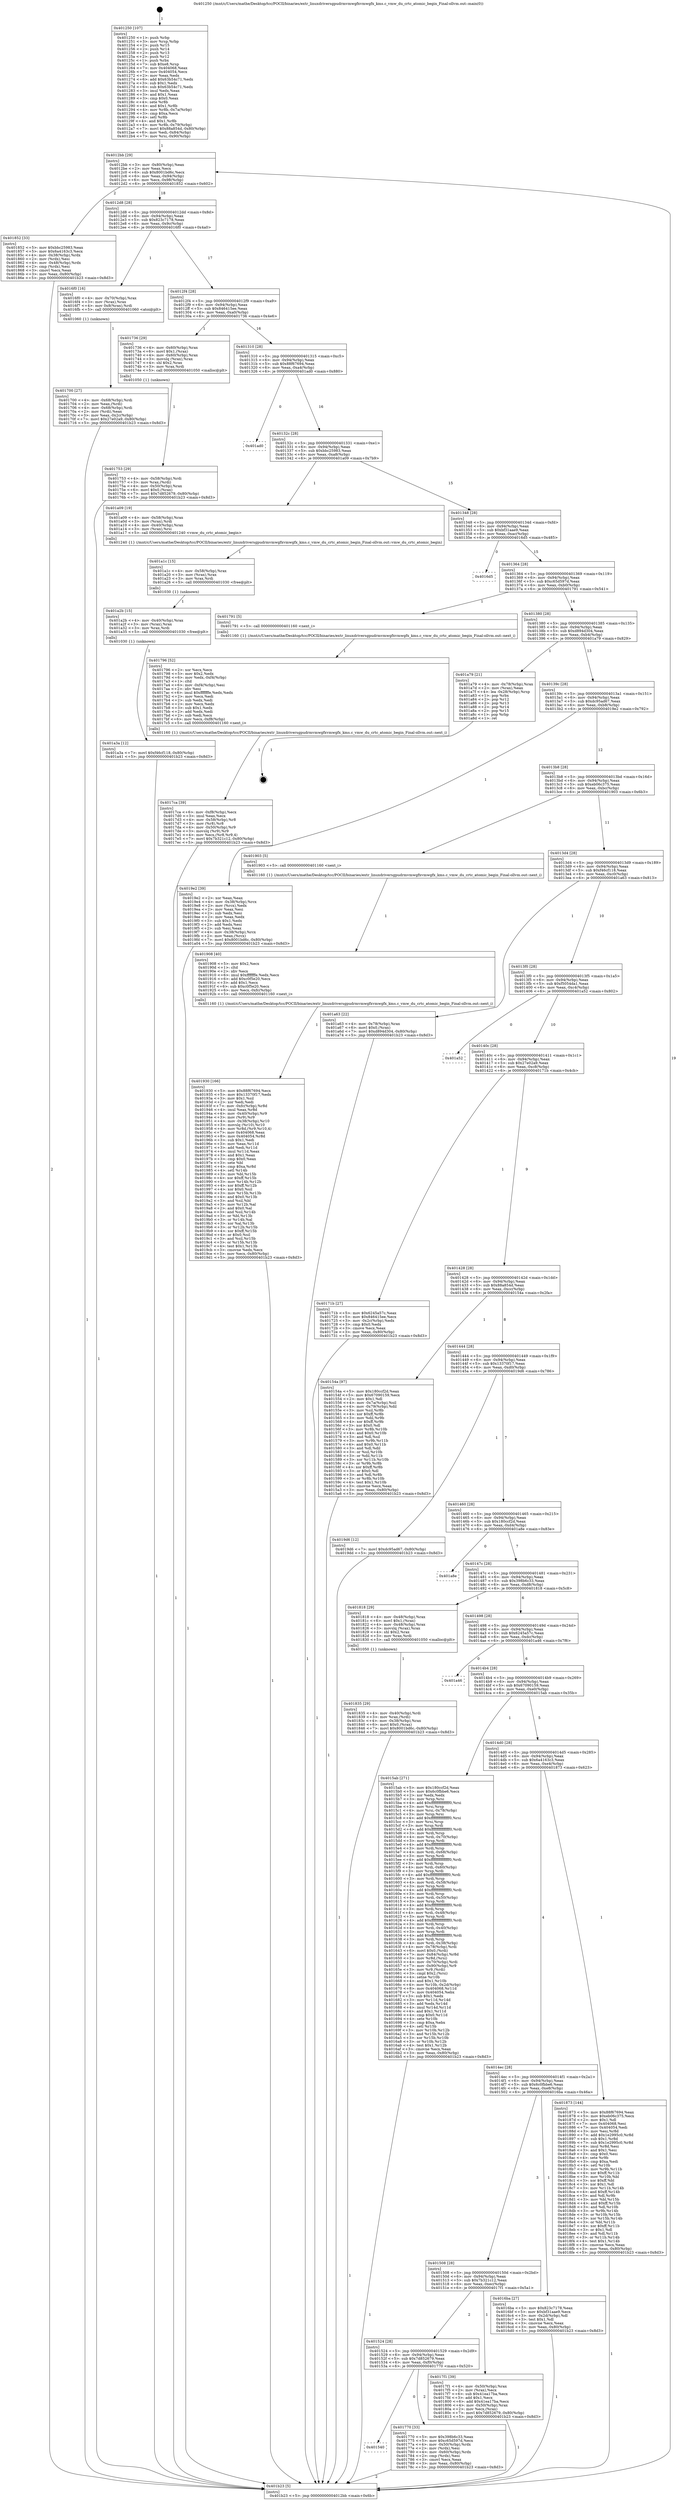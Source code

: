 digraph "0x401250" {
  label = "0x401250 (/mnt/c/Users/mathe/Desktop/tcc/POCII/binaries/extr_linuxdriversgpudrmvmwgfxvmwgfx_kms.c_vmw_du_crtc_atomic_begin_Final-ollvm.out::main(0))"
  labelloc = "t"
  node[shape=record]

  Entry [label="",width=0.3,height=0.3,shape=circle,fillcolor=black,style=filled]
  "0x4012bb" [label="{
     0x4012bb [29]\l
     | [instrs]\l
     &nbsp;&nbsp;0x4012bb \<+3\>: mov -0x80(%rbp),%eax\l
     &nbsp;&nbsp;0x4012be \<+2\>: mov %eax,%ecx\l
     &nbsp;&nbsp;0x4012c0 \<+6\>: sub $0x8001bd6c,%ecx\l
     &nbsp;&nbsp;0x4012c6 \<+6\>: mov %eax,-0x94(%rbp)\l
     &nbsp;&nbsp;0x4012cc \<+6\>: mov %ecx,-0x98(%rbp)\l
     &nbsp;&nbsp;0x4012d2 \<+6\>: je 0000000000401852 \<main+0x602\>\l
  }"]
  "0x401852" [label="{
     0x401852 [33]\l
     | [instrs]\l
     &nbsp;&nbsp;0x401852 \<+5\>: mov $0xbbc25983,%eax\l
     &nbsp;&nbsp;0x401857 \<+5\>: mov $0x6a4163c3,%ecx\l
     &nbsp;&nbsp;0x40185c \<+4\>: mov -0x38(%rbp),%rdx\l
     &nbsp;&nbsp;0x401860 \<+2\>: mov (%rdx),%esi\l
     &nbsp;&nbsp;0x401862 \<+4\>: mov -0x48(%rbp),%rdx\l
     &nbsp;&nbsp;0x401866 \<+2\>: cmp (%rdx),%esi\l
     &nbsp;&nbsp;0x401868 \<+3\>: cmovl %ecx,%eax\l
     &nbsp;&nbsp;0x40186b \<+3\>: mov %eax,-0x80(%rbp)\l
     &nbsp;&nbsp;0x40186e \<+5\>: jmp 0000000000401b23 \<main+0x8d3\>\l
  }"]
  "0x4012d8" [label="{
     0x4012d8 [28]\l
     | [instrs]\l
     &nbsp;&nbsp;0x4012d8 \<+5\>: jmp 00000000004012dd \<main+0x8d\>\l
     &nbsp;&nbsp;0x4012dd \<+6\>: mov -0x94(%rbp),%eax\l
     &nbsp;&nbsp;0x4012e3 \<+5\>: sub $0x823c7178,%eax\l
     &nbsp;&nbsp;0x4012e8 \<+6\>: mov %eax,-0x9c(%rbp)\l
     &nbsp;&nbsp;0x4012ee \<+6\>: je 00000000004016f0 \<main+0x4a0\>\l
  }"]
  Exit [label="",width=0.3,height=0.3,shape=circle,fillcolor=black,style=filled,peripheries=2]
  "0x4016f0" [label="{
     0x4016f0 [16]\l
     | [instrs]\l
     &nbsp;&nbsp;0x4016f0 \<+4\>: mov -0x70(%rbp),%rax\l
     &nbsp;&nbsp;0x4016f4 \<+3\>: mov (%rax),%rax\l
     &nbsp;&nbsp;0x4016f7 \<+4\>: mov 0x8(%rax),%rdi\l
     &nbsp;&nbsp;0x4016fb \<+5\>: call 0000000000401060 \<atoi@plt\>\l
     | [calls]\l
     &nbsp;&nbsp;0x401060 \{1\} (unknown)\l
  }"]
  "0x4012f4" [label="{
     0x4012f4 [28]\l
     | [instrs]\l
     &nbsp;&nbsp;0x4012f4 \<+5\>: jmp 00000000004012f9 \<main+0xa9\>\l
     &nbsp;&nbsp;0x4012f9 \<+6\>: mov -0x94(%rbp),%eax\l
     &nbsp;&nbsp;0x4012ff \<+5\>: sub $0x846415ee,%eax\l
     &nbsp;&nbsp;0x401304 \<+6\>: mov %eax,-0xa0(%rbp)\l
     &nbsp;&nbsp;0x40130a \<+6\>: je 0000000000401736 \<main+0x4e6\>\l
  }"]
  "0x401a3a" [label="{
     0x401a3a [12]\l
     | [instrs]\l
     &nbsp;&nbsp;0x401a3a \<+7\>: movl $0xf46cf118,-0x80(%rbp)\l
     &nbsp;&nbsp;0x401a41 \<+5\>: jmp 0000000000401b23 \<main+0x8d3\>\l
  }"]
  "0x401736" [label="{
     0x401736 [29]\l
     | [instrs]\l
     &nbsp;&nbsp;0x401736 \<+4\>: mov -0x60(%rbp),%rax\l
     &nbsp;&nbsp;0x40173a \<+6\>: movl $0x1,(%rax)\l
     &nbsp;&nbsp;0x401740 \<+4\>: mov -0x60(%rbp),%rax\l
     &nbsp;&nbsp;0x401744 \<+3\>: movslq (%rax),%rax\l
     &nbsp;&nbsp;0x401747 \<+4\>: shl $0x2,%rax\l
     &nbsp;&nbsp;0x40174b \<+3\>: mov %rax,%rdi\l
     &nbsp;&nbsp;0x40174e \<+5\>: call 0000000000401050 \<malloc@plt\>\l
     | [calls]\l
     &nbsp;&nbsp;0x401050 \{1\} (unknown)\l
  }"]
  "0x401310" [label="{
     0x401310 [28]\l
     | [instrs]\l
     &nbsp;&nbsp;0x401310 \<+5\>: jmp 0000000000401315 \<main+0xc5\>\l
     &nbsp;&nbsp;0x401315 \<+6\>: mov -0x94(%rbp),%eax\l
     &nbsp;&nbsp;0x40131b \<+5\>: sub $0x88f67694,%eax\l
     &nbsp;&nbsp;0x401320 \<+6\>: mov %eax,-0xa4(%rbp)\l
     &nbsp;&nbsp;0x401326 \<+6\>: je 0000000000401ad0 \<main+0x880\>\l
  }"]
  "0x401a2b" [label="{
     0x401a2b [15]\l
     | [instrs]\l
     &nbsp;&nbsp;0x401a2b \<+4\>: mov -0x40(%rbp),%rax\l
     &nbsp;&nbsp;0x401a2f \<+3\>: mov (%rax),%rax\l
     &nbsp;&nbsp;0x401a32 \<+3\>: mov %rax,%rdi\l
     &nbsp;&nbsp;0x401a35 \<+5\>: call 0000000000401030 \<free@plt\>\l
     | [calls]\l
     &nbsp;&nbsp;0x401030 \{1\} (unknown)\l
  }"]
  "0x401ad0" [label="{
     0x401ad0\l
  }", style=dashed]
  "0x40132c" [label="{
     0x40132c [28]\l
     | [instrs]\l
     &nbsp;&nbsp;0x40132c \<+5\>: jmp 0000000000401331 \<main+0xe1\>\l
     &nbsp;&nbsp;0x401331 \<+6\>: mov -0x94(%rbp),%eax\l
     &nbsp;&nbsp;0x401337 \<+5\>: sub $0xbbc25983,%eax\l
     &nbsp;&nbsp;0x40133c \<+6\>: mov %eax,-0xa8(%rbp)\l
     &nbsp;&nbsp;0x401342 \<+6\>: je 0000000000401a09 \<main+0x7b9\>\l
  }"]
  "0x401a1c" [label="{
     0x401a1c [15]\l
     | [instrs]\l
     &nbsp;&nbsp;0x401a1c \<+4\>: mov -0x58(%rbp),%rax\l
     &nbsp;&nbsp;0x401a20 \<+3\>: mov (%rax),%rax\l
     &nbsp;&nbsp;0x401a23 \<+3\>: mov %rax,%rdi\l
     &nbsp;&nbsp;0x401a26 \<+5\>: call 0000000000401030 \<free@plt\>\l
     | [calls]\l
     &nbsp;&nbsp;0x401030 \{1\} (unknown)\l
  }"]
  "0x401a09" [label="{
     0x401a09 [19]\l
     | [instrs]\l
     &nbsp;&nbsp;0x401a09 \<+4\>: mov -0x58(%rbp),%rax\l
     &nbsp;&nbsp;0x401a0d \<+3\>: mov (%rax),%rdi\l
     &nbsp;&nbsp;0x401a10 \<+4\>: mov -0x40(%rbp),%rax\l
     &nbsp;&nbsp;0x401a14 \<+3\>: mov (%rax),%rsi\l
     &nbsp;&nbsp;0x401a17 \<+5\>: call 0000000000401240 \<vmw_du_crtc_atomic_begin\>\l
     | [calls]\l
     &nbsp;&nbsp;0x401240 \{1\} (/mnt/c/Users/mathe/Desktop/tcc/POCII/binaries/extr_linuxdriversgpudrmvmwgfxvmwgfx_kms.c_vmw_du_crtc_atomic_begin_Final-ollvm.out::vmw_du_crtc_atomic_begin)\l
  }"]
  "0x401348" [label="{
     0x401348 [28]\l
     | [instrs]\l
     &nbsp;&nbsp;0x401348 \<+5\>: jmp 000000000040134d \<main+0xfd\>\l
     &nbsp;&nbsp;0x40134d \<+6\>: mov -0x94(%rbp),%eax\l
     &nbsp;&nbsp;0x401353 \<+5\>: sub $0xbf31aae9,%eax\l
     &nbsp;&nbsp;0x401358 \<+6\>: mov %eax,-0xac(%rbp)\l
     &nbsp;&nbsp;0x40135e \<+6\>: je 00000000004016d5 \<main+0x485\>\l
  }"]
  "0x401930" [label="{
     0x401930 [166]\l
     | [instrs]\l
     &nbsp;&nbsp;0x401930 \<+5\>: mov $0x88f67694,%ecx\l
     &nbsp;&nbsp;0x401935 \<+5\>: mov $0x13370f17,%edx\l
     &nbsp;&nbsp;0x40193a \<+3\>: mov $0x1,%sil\l
     &nbsp;&nbsp;0x40193d \<+2\>: xor %edi,%edi\l
     &nbsp;&nbsp;0x40193f \<+7\>: mov -0xfc(%rbp),%r8d\l
     &nbsp;&nbsp;0x401946 \<+4\>: imul %eax,%r8d\l
     &nbsp;&nbsp;0x40194a \<+4\>: mov -0x40(%rbp),%r9\l
     &nbsp;&nbsp;0x40194e \<+3\>: mov (%r9),%r9\l
     &nbsp;&nbsp;0x401951 \<+4\>: mov -0x38(%rbp),%r10\l
     &nbsp;&nbsp;0x401955 \<+3\>: movslq (%r10),%r10\l
     &nbsp;&nbsp;0x401958 \<+4\>: mov %r8d,(%r9,%r10,4)\l
     &nbsp;&nbsp;0x40195c \<+7\>: mov 0x404068,%eax\l
     &nbsp;&nbsp;0x401963 \<+8\>: mov 0x404054,%r8d\l
     &nbsp;&nbsp;0x40196b \<+3\>: sub $0x1,%edi\l
     &nbsp;&nbsp;0x40196e \<+3\>: mov %eax,%r11d\l
     &nbsp;&nbsp;0x401971 \<+3\>: add %edi,%r11d\l
     &nbsp;&nbsp;0x401974 \<+4\>: imul %r11d,%eax\l
     &nbsp;&nbsp;0x401978 \<+3\>: and $0x1,%eax\l
     &nbsp;&nbsp;0x40197b \<+3\>: cmp $0x0,%eax\l
     &nbsp;&nbsp;0x40197e \<+3\>: sete %bl\l
     &nbsp;&nbsp;0x401981 \<+4\>: cmp $0xa,%r8d\l
     &nbsp;&nbsp;0x401985 \<+4\>: setl %r14b\l
     &nbsp;&nbsp;0x401989 \<+3\>: mov %bl,%r15b\l
     &nbsp;&nbsp;0x40198c \<+4\>: xor $0xff,%r15b\l
     &nbsp;&nbsp;0x401990 \<+3\>: mov %r14b,%r12b\l
     &nbsp;&nbsp;0x401993 \<+4\>: xor $0xff,%r12b\l
     &nbsp;&nbsp;0x401997 \<+4\>: xor $0x0,%sil\l
     &nbsp;&nbsp;0x40199b \<+3\>: mov %r15b,%r13b\l
     &nbsp;&nbsp;0x40199e \<+4\>: and $0x0,%r13b\l
     &nbsp;&nbsp;0x4019a2 \<+3\>: and %sil,%bl\l
     &nbsp;&nbsp;0x4019a5 \<+3\>: mov %r12b,%al\l
     &nbsp;&nbsp;0x4019a8 \<+2\>: and $0x0,%al\l
     &nbsp;&nbsp;0x4019aa \<+3\>: and %sil,%r14b\l
     &nbsp;&nbsp;0x4019ad \<+3\>: or %bl,%r13b\l
     &nbsp;&nbsp;0x4019b0 \<+3\>: or %r14b,%al\l
     &nbsp;&nbsp;0x4019b3 \<+3\>: xor %al,%r13b\l
     &nbsp;&nbsp;0x4019b6 \<+3\>: or %r12b,%r15b\l
     &nbsp;&nbsp;0x4019b9 \<+4\>: xor $0xff,%r15b\l
     &nbsp;&nbsp;0x4019bd \<+4\>: or $0x0,%sil\l
     &nbsp;&nbsp;0x4019c1 \<+3\>: and %sil,%r15b\l
     &nbsp;&nbsp;0x4019c4 \<+3\>: or %r15b,%r13b\l
     &nbsp;&nbsp;0x4019c7 \<+4\>: test $0x1,%r13b\l
     &nbsp;&nbsp;0x4019cb \<+3\>: cmovne %edx,%ecx\l
     &nbsp;&nbsp;0x4019ce \<+3\>: mov %ecx,-0x80(%rbp)\l
     &nbsp;&nbsp;0x4019d1 \<+5\>: jmp 0000000000401b23 \<main+0x8d3\>\l
  }"]
  "0x4016d5" [label="{
     0x4016d5\l
  }", style=dashed]
  "0x401364" [label="{
     0x401364 [28]\l
     | [instrs]\l
     &nbsp;&nbsp;0x401364 \<+5\>: jmp 0000000000401369 \<main+0x119\>\l
     &nbsp;&nbsp;0x401369 \<+6\>: mov -0x94(%rbp),%eax\l
     &nbsp;&nbsp;0x40136f \<+5\>: sub $0xc65d597d,%eax\l
     &nbsp;&nbsp;0x401374 \<+6\>: mov %eax,-0xb0(%rbp)\l
     &nbsp;&nbsp;0x40137a \<+6\>: je 0000000000401791 \<main+0x541\>\l
  }"]
  "0x401908" [label="{
     0x401908 [40]\l
     | [instrs]\l
     &nbsp;&nbsp;0x401908 \<+5\>: mov $0x2,%ecx\l
     &nbsp;&nbsp;0x40190d \<+1\>: cltd\l
     &nbsp;&nbsp;0x40190e \<+2\>: idiv %ecx\l
     &nbsp;&nbsp;0x401910 \<+6\>: imul $0xfffffffe,%edx,%ecx\l
     &nbsp;&nbsp;0x401916 \<+6\>: add $0xc0f5e20,%ecx\l
     &nbsp;&nbsp;0x40191c \<+3\>: add $0x1,%ecx\l
     &nbsp;&nbsp;0x40191f \<+6\>: sub $0xc0f5e20,%ecx\l
     &nbsp;&nbsp;0x401925 \<+6\>: mov %ecx,-0xfc(%rbp)\l
     &nbsp;&nbsp;0x40192b \<+5\>: call 0000000000401160 \<next_i\>\l
     | [calls]\l
     &nbsp;&nbsp;0x401160 \{1\} (/mnt/c/Users/mathe/Desktop/tcc/POCII/binaries/extr_linuxdriversgpudrmvmwgfxvmwgfx_kms.c_vmw_du_crtc_atomic_begin_Final-ollvm.out::next_i)\l
  }"]
  "0x401791" [label="{
     0x401791 [5]\l
     | [instrs]\l
     &nbsp;&nbsp;0x401791 \<+5\>: call 0000000000401160 \<next_i\>\l
     | [calls]\l
     &nbsp;&nbsp;0x401160 \{1\} (/mnt/c/Users/mathe/Desktop/tcc/POCII/binaries/extr_linuxdriversgpudrmvmwgfxvmwgfx_kms.c_vmw_du_crtc_atomic_begin_Final-ollvm.out::next_i)\l
  }"]
  "0x401380" [label="{
     0x401380 [28]\l
     | [instrs]\l
     &nbsp;&nbsp;0x401380 \<+5\>: jmp 0000000000401385 \<main+0x135\>\l
     &nbsp;&nbsp;0x401385 \<+6\>: mov -0x94(%rbp),%eax\l
     &nbsp;&nbsp;0x40138b \<+5\>: sub $0xd894d304,%eax\l
     &nbsp;&nbsp;0x401390 \<+6\>: mov %eax,-0xb4(%rbp)\l
     &nbsp;&nbsp;0x401396 \<+6\>: je 0000000000401a79 \<main+0x829\>\l
  }"]
  "0x401835" [label="{
     0x401835 [29]\l
     | [instrs]\l
     &nbsp;&nbsp;0x401835 \<+4\>: mov -0x40(%rbp),%rdi\l
     &nbsp;&nbsp;0x401839 \<+3\>: mov %rax,(%rdi)\l
     &nbsp;&nbsp;0x40183c \<+4\>: mov -0x38(%rbp),%rax\l
     &nbsp;&nbsp;0x401840 \<+6\>: movl $0x0,(%rax)\l
     &nbsp;&nbsp;0x401846 \<+7\>: movl $0x8001bd6c,-0x80(%rbp)\l
     &nbsp;&nbsp;0x40184d \<+5\>: jmp 0000000000401b23 \<main+0x8d3\>\l
  }"]
  "0x401a79" [label="{
     0x401a79 [21]\l
     | [instrs]\l
     &nbsp;&nbsp;0x401a79 \<+4\>: mov -0x78(%rbp),%rax\l
     &nbsp;&nbsp;0x401a7d \<+2\>: mov (%rax),%eax\l
     &nbsp;&nbsp;0x401a7f \<+4\>: lea -0x28(%rbp),%rsp\l
     &nbsp;&nbsp;0x401a83 \<+1\>: pop %rbx\l
     &nbsp;&nbsp;0x401a84 \<+2\>: pop %r12\l
     &nbsp;&nbsp;0x401a86 \<+2\>: pop %r13\l
     &nbsp;&nbsp;0x401a88 \<+2\>: pop %r14\l
     &nbsp;&nbsp;0x401a8a \<+2\>: pop %r15\l
     &nbsp;&nbsp;0x401a8c \<+1\>: pop %rbp\l
     &nbsp;&nbsp;0x401a8d \<+1\>: ret\l
  }"]
  "0x40139c" [label="{
     0x40139c [28]\l
     | [instrs]\l
     &nbsp;&nbsp;0x40139c \<+5\>: jmp 00000000004013a1 \<main+0x151\>\l
     &nbsp;&nbsp;0x4013a1 \<+6\>: mov -0x94(%rbp),%eax\l
     &nbsp;&nbsp;0x4013a7 \<+5\>: sub $0xdc95ad67,%eax\l
     &nbsp;&nbsp;0x4013ac \<+6\>: mov %eax,-0xb8(%rbp)\l
     &nbsp;&nbsp;0x4013b2 \<+6\>: je 00000000004019e2 \<main+0x792\>\l
  }"]
  "0x4017ca" [label="{
     0x4017ca [39]\l
     | [instrs]\l
     &nbsp;&nbsp;0x4017ca \<+6\>: mov -0xf8(%rbp),%ecx\l
     &nbsp;&nbsp;0x4017d0 \<+3\>: imul %eax,%ecx\l
     &nbsp;&nbsp;0x4017d3 \<+4\>: mov -0x58(%rbp),%r8\l
     &nbsp;&nbsp;0x4017d7 \<+3\>: mov (%r8),%r8\l
     &nbsp;&nbsp;0x4017da \<+4\>: mov -0x50(%rbp),%r9\l
     &nbsp;&nbsp;0x4017de \<+3\>: movslq (%r9),%r9\l
     &nbsp;&nbsp;0x4017e1 \<+4\>: mov %ecx,(%r8,%r9,4)\l
     &nbsp;&nbsp;0x4017e5 \<+7\>: movl $0x7b321c12,-0x80(%rbp)\l
     &nbsp;&nbsp;0x4017ec \<+5\>: jmp 0000000000401b23 \<main+0x8d3\>\l
  }"]
  "0x4019e2" [label="{
     0x4019e2 [39]\l
     | [instrs]\l
     &nbsp;&nbsp;0x4019e2 \<+2\>: xor %eax,%eax\l
     &nbsp;&nbsp;0x4019e4 \<+4\>: mov -0x38(%rbp),%rcx\l
     &nbsp;&nbsp;0x4019e8 \<+2\>: mov (%rcx),%edx\l
     &nbsp;&nbsp;0x4019ea \<+2\>: mov %eax,%esi\l
     &nbsp;&nbsp;0x4019ec \<+2\>: sub %edx,%esi\l
     &nbsp;&nbsp;0x4019ee \<+2\>: mov %eax,%edx\l
     &nbsp;&nbsp;0x4019f0 \<+3\>: sub $0x1,%edx\l
     &nbsp;&nbsp;0x4019f3 \<+2\>: add %edx,%esi\l
     &nbsp;&nbsp;0x4019f5 \<+2\>: sub %esi,%eax\l
     &nbsp;&nbsp;0x4019f7 \<+4\>: mov -0x38(%rbp),%rcx\l
     &nbsp;&nbsp;0x4019fb \<+2\>: mov %eax,(%rcx)\l
     &nbsp;&nbsp;0x4019fd \<+7\>: movl $0x8001bd6c,-0x80(%rbp)\l
     &nbsp;&nbsp;0x401a04 \<+5\>: jmp 0000000000401b23 \<main+0x8d3\>\l
  }"]
  "0x4013b8" [label="{
     0x4013b8 [28]\l
     | [instrs]\l
     &nbsp;&nbsp;0x4013b8 \<+5\>: jmp 00000000004013bd \<main+0x16d\>\l
     &nbsp;&nbsp;0x4013bd \<+6\>: mov -0x94(%rbp),%eax\l
     &nbsp;&nbsp;0x4013c3 \<+5\>: sub $0xeb06c375,%eax\l
     &nbsp;&nbsp;0x4013c8 \<+6\>: mov %eax,-0xbc(%rbp)\l
     &nbsp;&nbsp;0x4013ce \<+6\>: je 0000000000401903 \<main+0x6b3\>\l
  }"]
  "0x401796" [label="{
     0x401796 [52]\l
     | [instrs]\l
     &nbsp;&nbsp;0x401796 \<+2\>: xor %ecx,%ecx\l
     &nbsp;&nbsp;0x401798 \<+5\>: mov $0x2,%edx\l
     &nbsp;&nbsp;0x40179d \<+6\>: mov %edx,-0xf4(%rbp)\l
     &nbsp;&nbsp;0x4017a3 \<+1\>: cltd\l
     &nbsp;&nbsp;0x4017a4 \<+6\>: mov -0xf4(%rbp),%esi\l
     &nbsp;&nbsp;0x4017aa \<+2\>: idiv %esi\l
     &nbsp;&nbsp;0x4017ac \<+6\>: imul $0xfffffffe,%edx,%edx\l
     &nbsp;&nbsp;0x4017b2 \<+2\>: mov %ecx,%edi\l
     &nbsp;&nbsp;0x4017b4 \<+2\>: sub %edx,%edi\l
     &nbsp;&nbsp;0x4017b6 \<+2\>: mov %ecx,%edx\l
     &nbsp;&nbsp;0x4017b8 \<+3\>: sub $0x1,%edx\l
     &nbsp;&nbsp;0x4017bb \<+2\>: add %edx,%edi\l
     &nbsp;&nbsp;0x4017bd \<+2\>: sub %edi,%ecx\l
     &nbsp;&nbsp;0x4017bf \<+6\>: mov %ecx,-0xf8(%rbp)\l
     &nbsp;&nbsp;0x4017c5 \<+5\>: call 0000000000401160 \<next_i\>\l
     | [calls]\l
     &nbsp;&nbsp;0x401160 \{1\} (/mnt/c/Users/mathe/Desktop/tcc/POCII/binaries/extr_linuxdriversgpudrmvmwgfxvmwgfx_kms.c_vmw_du_crtc_atomic_begin_Final-ollvm.out::next_i)\l
  }"]
  "0x401903" [label="{
     0x401903 [5]\l
     | [instrs]\l
     &nbsp;&nbsp;0x401903 \<+5\>: call 0000000000401160 \<next_i\>\l
     | [calls]\l
     &nbsp;&nbsp;0x401160 \{1\} (/mnt/c/Users/mathe/Desktop/tcc/POCII/binaries/extr_linuxdriversgpudrmvmwgfxvmwgfx_kms.c_vmw_du_crtc_atomic_begin_Final-ollvm.out::next_i)\l
  }"]
  "0x4013d4" [label="{
     0x4013d4 [28]\l
     | [instrs]\l
     &nbsp;&nbsp;0x4013d4 \<+5\>: jmp 00000000004013d9 \<main+0x189\>\l
     &nbsp;&nbsp;0x4013d9 \<+6\>: mov -0x94(%rbp),%eax\l
     &nbsp;&nbsp;0x4013df \<+5\>: sub $0xf46cf118,%eax\l
     &nbsp;&nbsp;0x4013e4 \<+6\>: mov %eax,-0xc0(%rbp)\l
     &nbsp;&nbsp;0x4013ea \<+6\>: je 0000000000401a63 \<main+0x813\>\l
  }"]
  "0x401540" [label="{
     0x401540\l
  }", style=dashed]
  "0x401a63" [label="{
     0x401a63 [22]\l
     | [instrs]\l
     &nbsp;&nbsp;0x401a63 \<+4\>: mov -0x78(%rbp),%rax\l
     &nbsp;&nbsp;0x401a67 \<+6\>: movl $0x0,(%rax)\l
     &nbsp;&nbsp;0x401a6d \<+7\>: movl $0xd894d304,-0x80(%rbp)\l
     &nbsp;&nbsp;0x401a74 \<+5\>: jmp 0000000000401b23 \<main+0x8d3\>\l
  }"]
  "0x4013f0" [label="{
     0x4013f0 [28]\l
     | [instrs]\l
     &nbsp;&nbsp;0x4013f0 \<+5\>: jmp 00000000004013f5 \<main+0x1a5\>\l
     &nbsp;&nbsp;0x4013f5 \<+6\>: mov -0x94(%rbp),%eax\l
     &nbsp;&nbsp;0x4013fb \<+5\>: sub $0xf5054da1,%eax\l
     &nbsp;&nbsp;0x401400 \<+6\>: mov %eax,-0xc4(%rbp)\l
     &nbsp;&nbsp;0x401406 \<+6\>: je 0000000000401a52 \<main+0x802\>\l
  }"]
  "0x401770" [label="{
     0x401770 [33]\l
     | [instrs]\l
     &nbsp;&nbsp;0x401770 \<+5\>: mov $0x398b6c33,%eax\l
     &nbsp;&nbsp;0x401775 \<+5\>: mov $0xc65d597d,%ecx\l
     &nbsp;&nbsp;0x40177a \<+4\>: mov -0x50(%rbp),%rdx\l
     &nbsp;&nbsp;0x40177e \<+2\>: mov (%rdx),%esi\l
     &nbsp;&nbsp;0x401780 \<+4\>: mov -0x60(%rbp),%rdx\l
     &nbsp;&nbsp;0x401784 \<+2\>: cmp (%rdx),%esi\l
     &nbsp;&nbsp;0x401786 \<+3\>: cmovl %ecx,%eax\l
     &nbsp;&nbsp;0x401789 \<+3\>: mov %eax,-0x80(%rbp)\l
     &nbsp;&nbsp;0x40178c \<+5\>: jmp 0000000000401b23 \<main+0x8d3\>\l
  }"]
  "0x401a52" [label="{
     0x401a52\l
  }", style=dashed]
  "0x40140c" [label="{
     0x40140c [28]\l
     | [instrs]\l
     &nbsp;&nbsp;0x40140c \<+5\>: jmp 0000000000401411 \<main+0x1c1\>\l
     &nbsp;&nbsp;0x401411 \<+6\>: mov -0x94(%rbp),%eax\l
     &nbsp;&nbsp;0x401417 \<+5\>: sub $0x27e02a9,%eax\l
     &nbsp;&nbsp;0x40141c \<+6\>: mov %eax,-0xc8(%rbp)\l
     &nbsp;&nbsp;0x401422 \<+6\>: je 000000000040171b \<main+0x4cb\>\l
  }"]
  "0x401524" [label="{
     0x401524 [28]\l
     | [instrs]\l
     &nbsp;&nbsp;0x401524 \<+5\>: jmp 0000000000401529 \<main+0x2d9\>\l
     &nbsp;&nbsp;0x401529 \<+6\>: mov -0x94(%rbp),%eax\l
     &nbsp;&nbsp;0x40152f \<+5\>: sub $0x7d852679,%eax\l
     &nbsp;&nbsp;0x401534 \<+6\>: mov %eax,-0xf0(%rbp)\l
     &nbsp;&nbsp;0x40153a \<+6\>: je 0000000000401770 \<main+0x520\>\l
  }"]
  "0x40171b" [label="{
     0x40171b [27]\l
     | [instrs]\l
     &nbsp;&nbsp;0x40171b \<+5\>: mov $0x6245a57c,%eax\l
     &nbsp;&nbsp;0x401720 \<+5\>: mov $0x846415ee,%ecx\l
     &nbsp;&nbsp;0x401725 \<+3\>: mov -0x2c(%rbp),%edx\l
     &nbsp;&nbsp;0x401728 \<+3\>: cmp $0x0,%edx\l
     &nbsp;&nbsp;0x40172b \<+3\>: cmove %ecx,%eax\l
     &nbsp;&nbsp;0x40172e \<+3\>: mov %eax,-0x80(%rbp)\l
     &nbsp;&nbsp;0x401731 \<+5\>: jmp 0000000000401b23 \<main+0x8d3\>\l
  }"]
  "0x401428" [label="{
     0x401428 [28]\l
     | [instrs]\l
     &nbsp;&nbsp;0x401428 \<+5\>: jmp 000000000040142d \<main+0x1dd\>\l
     &nbsp;&nbsp;0x40142d \<+6\>: mov -0x94(%rbp),%eax\l
     &nbsp;&nbsp;0x401433 \<+5\>: sub $0x88a854d,%eax\l
     &nbsp;&nbsp;0x401438 \<+6\>: mov %eax,-0xcc(%rbp)\l
     &nbsp;&nbsp;0x40143e \<+6\>: je 000000000040154a \<main+0x2fa\>\l
  }"]
  "0x4017f1" [label="{
     0x4017f1 [39]\l
     | [instrs]\l
     &nbsp;&nbsp;0x4017f1 \<+4\>: mov -0x50(%rbp),%rax\l
     &nbsp;&nbsp;0x4017f5 \<+2\>: mov (%rax),%ecx\l
     &nbsp;&nbsp;0x4017f7 \<+6\>: sub $0x41ea17ba,%ecx\l
     &nbsp;&nbsp;0x4017fd \<+3\>: add $0x1,%ecx\l
     &nbsp;&nbsp;0x401800 \<+6\>: add $0x41ea17ba,%ecx\l
     &nbsp;&nbsp;0x401806 \<+4\>: mov -0x50(%rbp),%rax\l
     &nbsp;&nbsp;0x40180a \<+2\>: mov %ecx,(%rax)\l
     &nbsp;&nbsp;0x40180c \<+7\>: movl $0x7d852679,-0x80(%rbp)\l
     &nbsp;&nbsp;0x401813 \<+5\>: jmp 0000000000401b23 \<main+0x8d3\>\l
  }"]
  "0x40154a" [label="{
     0x40154a [97]\l
     | [instrs]\l
     &nbsp;&nbsp;0x40154a \<+5\>: mov $0x180ccf2d,%eax\l
     &nbsp;&nbsp;0x40154f \<+5\>: mov $0x67090159,%ecx\l
     &nbsp;&nbsp;0x401554 \<+2\>: mov $0x1,%dl\l
     &nbsp;&nbsp;0x401556 \<+4\>: mov -0x7a(%rbp),%sil\l
     &nbsp;&nbsp;0x40155a \<+4\>: mov -0x79(%rbp),%dil\l
     &nbsp;&nbsp;0x40155e \<+3\>: mov %sil,%r8b\l
     &nbsp;&nbsp;0x401561 \<+4\>: xor $0xff,%r8b\l
     &nbsp;&nbsp;0x401565 \<+3\>: mov %dil,%r9b\l
     &nbsp;&nbsp;0x401568 \<+4\>: xor $0xff,%r9b\l
     &nbsp;&nbsp;0x40156c \<+3\>: xor $0x0,%dl\l
     &nbsp;&nbsp;0x40156f \<+3\>: mov %r8b,%r10b\l
     &nbsp;&nbsp;0x401572 \<+4\>: and $0x0,%r10b\l
     &nbsp;&nbsp;0x401576 \<+3\>: and %dl,%sil\l
     &nbsp;&nbsp;0x401579 \<+3\>: mov %r9b,%r11b\l
     &nbsp;&nbsp;0x40157c \<+4\>: and $0x0,%r11b\l
     &nbsp;&nbsp;0x401580 \<+3\>: and %dl,%dil\l
     &nbsp;&nbsp;0x401583 \<+3\>: or %sil,%r10b\l
     &nbsp;&nbsp;0x401586 \<+3\>: or %dil,%r11b\l
     &nbsp;&nbsp;0x401589 \<+3\>: xor %r11b,%r10b\l
     &nbsp;&nbsp;0x40158c \<+3\>: or %r9b,%r8b\l
     &nbsp;&nbsp;0x40158f \<+4\>: xor $0xff,%r8b\l
     &nbsp;&nbsp;0x401593 \<+3\>: or $0x0,%dl\l
     &nbsp;&nbsp;0x401596 \<+3\>: and %dl,%r8b\l
     &nbsp;&nbsp;0x401599 \<+3\>: or %r8b,%r10b\l
     &nbsp;&nbsp;0x40159c \<+4\>: test $0x1,%r10b\l
     &nbsp;&nbsp;0x4015a0 \<+3\>: cmovne %ecx,%eax\l
     &nbsp;&nbsp;0x4015a3 \<+3\>: mov %eax,-0x80(%rbp)\l
     &nbsp;&nbsp;0x4015a6 \<+5\>: jmp 0000000000401b23 \<main+0x8d3\>\l
  }"]
  "0x401444" [label="{
     0x401444 [28]\l
     | [instrs]\l
     &nbsp;&nbsp;0x401444 \<+5\>: jmp 0000000000401449 \<main+0x1f9\>\l
     &nbsp;&nbsp;0x401449 \<+6\>: mov -0x94(%rbp),%eax\l
     &nbsp;&nbsp;0x40144f \<+5\>: sub $0x13370f17,%eax\l
     &nbsp;&nbsp;0x401454 \<+6\>: mov %eax,-0xd0(%rbp)\l
     &nbsp;&nbsp;0x40145a \<+6\>: je 00000000004019d6 \<main+0x786\>\l
  }"]
  "0x401b23" [label="{
     0x401b23 [5]\l
     | [instrs]\l
     &nbsp;&nbsp;0x401b23 \<+5\>: jmp 00000000004012bb \<main+0x6b\>\l
  }"]
  "0x401250" [label="{
     0x401250 [107]\l
     | [instrs]\l
     &nbsp;&nbsp;0x401250 \<+1\>: push %rbp\l
     &nbsp;&nbsp;0x401251 \<+3\>: mov %rsp,%rbp\l
     &nbsp;&nbsp;0x401254 \<+2\>: push %r15\l
     &nbsp;&nbsp;0x401256 \<+2\>: push %r14\l
     &nbsp;&nbsp;0x401258 \<+2\>: push %r13\l
     &nbsp;&nbsp;0x40125a \<+2\>: push %r12\l
     &nbsp;&nbsp;0x40125c \<+1\>: push %rbx\l
     &nbsp;&nbsp;0x40125d \<+7\>: sub $0xe8,%rsp\l
     &nbsp;&nbsp;0x401264 \<+7\>: mov 0x404068,%eax\l
     &nbsp;&nbsp;0x40126b \<+7\>: mov 0x404054,%ecx\l
     &nbsp;&nbsp;0x401272 \<+2\>: mov %eax,%edx\l
     &nbsp;&nbsp;0x401274 \<+6\>: add $0x63b54c71,%edx\l
     &nbsp;&nbsp;0x40127a \<+3\>: sub $0x1,%edx\l
     &nbsp;&nbsp;0x40127d \<+6\>: sub $0x63b54c71,%edx\l
     &nbsp;&nbsp;0x401283 \<+3\>: imul %edx,%eax\l
     &nbsp;&nbsp;0x401286 \<+3\>: and $0x1,%eax\l
     &nbsp;&nbsp;0x401289 \<+3\>: cmp $0x0,%eax\l
     &nbsp;&nbsp;0x40128c \<+4\>: sete %r8b\l
     &nbsp;&nbsp;0x401290 \<+4\>: and $0x1,%r8b\l
     &nbsp;&nbsp;0x401294 \<+4\>: mov %r8b,-0x7a(%rbp)\l
     &nbsp;&nbsp;0x401298 \<+3\>: cmp $0xa,%ecx\l
     &nbsp;&nbsp;0x40129b \<+4\>: setl %r8b\l
     &nbsp;&nbsp;0x40129f \<+4\>: and $0x1,%r8b\l
     &nbsp;&nbsp;0x4012a3 \<+4\>: mov %r8b,-0x79(%rbp)\l
     &nbsp;&nbsp;0x4012a7 \<+7\>: movl $0x88a854d,-0x80(%rbp)\l
     &nbsp;&nbsp;0x4012ae \<+6\>: mov %edi,-0x84(%rbp)\l
     &nbsp;&nbsp;0x4012b4 \<+7\>: mov %rsi,-0x90(%rbp)\l
  }"]
  "0x401753" [label="{
     0x401753 [29]\l
     | [instrs]\l
     &nbsp;&nbsp;0x401753 \<+4\>: mov -0x58(%rbp),%rdi\l
     &nbsp;&nbsp;0x401757 \<+3\>: mov %rax,(%rdi)\l
     &nbsp;&nbsp;0x40175a \<+4\>: mov -0x50(%rbp),%rax\l
     &nbsp;&nbsp;0x40175e \<+6\>: movl $0x0,(%rax)\l
     &nbsp;&nbsp;0x401764 \<+7\>: movl $0x7d852679,-0x80(%rbp)\l
     &nbsp;&nbsp;0x40176b \<+5\>: jmp 0000000000401b23 \<main+0x8d3\>\l
  }"]
  "0x4019d6" [label="{
     0x4019d6 [12]\l
     | [instrs]\l
     &nbsp;&nbsp;0x4019d6 \<+7\>: movl $0xdc95ad67,-0x80(%rbp)\l
     &nbsp;&nbsp;0x4019dd \<+5\>: jmp 0000000000401b23 \<main+0x8d3\>\l
  }"]
  "0x401460" [label="{
     0x401460 [28]\l
     | [instrs]\l
     &nbsp;&nbsp;0x401460 \<+5\>: jmp 0000000000401465 \<main+0x215\>\l
     &nbsp;&nbsp;0x401465 \<+6\>: mov -0x94(%rbp),%eax\l
     &nbsp;&nbsp;0x40146b \<+5\>: sub $0x180ccf2d,%eax\l
     &nbsp;&nbsp;0x401470 \<+6\>: mov %eax,-0xd4(%rbp)\l
     &nbsp;&nbsp;0x401476 \<+6\>: je 0000000000401a8e \<main+0x83e\>\l
  }"]
  "0x401700" [label="{
     0x401700 [27]\l
     | [instrs]\l
     &nbsp;&nbsp;0x401700 \<+4\>: mov -0x68(%rbp),%rdi\l
     &nbsp;&nbsp;0x401704 \<+2\>: mov %eax,(%rdi)\l
     &nbsp;&nbsp;0x401706 \<+4\>: mov -0x68(%rbp),%rdi\l
     &nbsp;&nbsp;0x40170a \<+2\>: mov (%rdi),%eax\l
     &nbsp;&nbsp;0x40170c \<+3\>: mov %eax,-0x2c(%rbp)\l
     &nbsp;&nbsp;0x40170f \<+7\>: movl $0x27e02a9,-0x80(%rbp)\l
     &nbsp;&nbsp;0x401716 \<+5\>: jmp 0000000000401b23 \<main+0x8d3\>\l
  }"]
  "0x401a8e" [label="{
     0x401a8e\l
  }", style=dashed]
  "0x40147c" [label="{
     0x40147c [28]\l
     | [instrs]\l
     &nbsp;&nbsp;0x40147c \<+5\>: jmp 0000000000401481 \<main+0x231\>\l
     &nbsp;&nbsp;0x401481 \<+6\>: mov -0x94(%rbp),%eax\l
     &nbsp;&nbsp;0x401487 \<+5\>: sub $0x398b6c33,%eax\l
     &nbsp;&nbsp;0x40148c \<+6\>: mov %eax,-0xd8(%rbp)\l
     &nbsp;&nbsp;0x401492 \<+6\>: je 0000000000401818 \<main+0x5c8\>\l
  }"]
  "0x401508" [label="{
     0x401508 [28]\l
     | [instrs]\l
     &nbsp;&nbsp;0x401508 \<+5\>: jmp 000000000040150d \<main+0x2bd\>\l
     &nbsp;&nbsp;0x40150d \<+6\>: mov -0x94(%rbp),%eax\l
     &nbsp;&nbsp;0x401513 \<+5\>: sub $0x7b321c12,%eax\l
     &nbsp;&nbsp;0x401518 \<+6\>: mov %eax,-0xec(%rbp)\l
     &nbsp;&nbsp;0x40151e \<+6\>: je 00000000004017f1 \<main+0x5a1\>\l
  }"]
  "0x401818" [label="{
     0x401818 [29]\l
     | [instrs]\l
     &nbsp;&nbsp;0x401818 \<+4\>: mov -0x48(%rbp),%rax\l
     &nbsp;&nbsp;0x40181c \<+6\>: movl $0x1,(%rax)\l
     &nbsp;&nbsp;0x401822 \<+4\>: mov -0x48(%rbp),%rax\l
     &nbsp;&nbsp;0x401826 \<+3\>: movslq (%rax),%rax\l
     &nbsp;&nbsp;0x401829 \<+4\>: shl $0x2,%rax\l
     &nbsp;&nbsp;0x40182d \<+3\>: mov %rax,%rdi\l
     &nbsp;&nbsp;0x401830 \<+5\>: call 0000000000401050 \<malloc@plt\>\l
     | [calls]\l
     &nbsp;&nbsp;0x401050 \{1\} (unknown)\l
  }"]
  "0x401498" [label="{
     0x401498 [28]\l
     | [instrs]\l
     &nbsp;&nbsp;0x401498 \<+5\>: jmp 000000000040149d \<main+0x24d\>\l
     &nbsp;&nbsp;0x40149d \<+6\>: mov -0x94(%rbp),%eax\l
     &nbsp;&nbsp;0x4014a3 \<+5\>: sub $0x6245a57c,%eax\l
     &nbsp;&nbsp;0x4014a8 \<+6\>: mov %eax,-0xdc(%rbp)\l
     &nbsp;&nbsp;0x4014ae \<+6\>: je 0000000000401a46 \<main+0x7f6\>\l
  }"]
  "0x4016ba" [label="{
     0x4016ba [27]\l
     | [instrs]\l
     &nbsp;&nbsp;0x4016ba \<+5\>: mov $0x823c7178,%eax\l
     &nbsp;&nbsp;0x4016bf \<+5\>: mov $0xbf31aae9,%ecx\l
     &nbsp;&nbsp;0x4016c4 \<+3\>: mov -0x2d(%rbp),%dl\l
     &nbsp;&nbsp;0x4016c7 \<+3\>: test $0x1,%dl\l
     &nbsp;&nbsp;0x4016ca \<+3\>: cmovne %ecx,%eax\l
     &nbsp;&nbsp;0x4016cd \<+3\>: mov %eax,-0x80(%rbp)\l
     &nbsp;&nbsp;0x4016d0 \<+5\>: jmp 0000000000401b23 \<main+0x8d3\>\l
  }"]
  "0x401a46" [label="{
     0x401a46\l
  }", style=dashed]
  "0x4014b4" [label="{
     0x4014b4 [28]\l
     | [instrs]\l
     &nbsp;&nbsp;0x4014b4 \<+5\>: jmp 00000000004014b9 \<main+0x269\>\l
     &nbsp;&nbsp;0x4014b9 \<+6\>: mov -0x94(%rbp),%eax\l
     &nbsp;&nbsp;0x4014bf \<+5\>: sub $0x67090159,%eax\l
     &nbsp;&nbsp;0x4014c4 \<+6\>: mov %eax,-0xe0(%rbp)\l
     &nbsp;&nbsp;0x4014ca \<+6\>: je 00000000004015ab \<main+0x35b\>\l
  }"]
  "0x4014ec" [label="{
     0x4014ec [28]\l
     | [instrs]\l
     &nbsp;&nbsp;0x4014ec \<+5\>: jmp 00000000004014f1 \<main+0x2a1\>\l
     &nbsp;&nbsp;0x4014f1 \<+6\>: mov -0x94(%rbp),%eax\l
     &nbsp;&nbsp;0x4014f7 \<+5\>: sub $0x6c0fbbe6,%eax\l
     &nbsp;&nbsp;0x4014fc \<+6\>: mov %eax,-0xe8(%rbp)\l
     &nbsp;&nbsp;0x401502 \<+6\>: je 00000000004016ba \<main+0x46a\>\l
  }"]
  "0x4015ab" [label="{
     0x4015ab [271]\l
     | [instrs]\l
     &nbsp;&nbsp;0x4015ab \<+5\>: mov $0x180ccf2d,%eax\l
     &nbsp;&nbsp;0x4015b0 \<+5\>: mov $0x6c0fbbe6,%ecx\l
     &nbsp;&nbsp;0x4015b5 \<+2\>: xor %edx,%edx\l
     &nbsp;&nbsp;0x4015b7 \<+3\>: mov %rsp,%rsi\l
     &nbsp;&nbsp;0x4015ba \<+4\>: add $0xfffffffffffffff0,%rsi\l
     &nbsp;&nbsp;0x4015be \<+3\>: mov %rsi,%rsp\l
     &nbsp;&nbsp;0x4015c1 \<+4\>: mov %rsi,-0x78(%rbp)\l
     &nbsp;&nbsp;0x4015c5 \<+3\>: mov %rsp,%rsi\l
     &nbsp;&nbsp;0x4015c8 \<+4\>: add $0xfffffffffffffff0,%rsi\l
     &nbsp;&nbsp;0x4015cc \<+3\>: mov %rsi,%rsp\l
     &nbsp;&nbsp;0x4015cf \<+3\>: mov %rsp,%rdi\l
     &nbsp;&nbsp;0x4015d2 \<+4\>: add $0xfffffffffffffff0,%rdi\l
     &nbsp;&nbsp;0x4015d6 \<+3\>: mov %rdi,%rsp\l
     &nbsp;&nbsp;0x4015d9 \<+4\>: mov %rdi,-0x70(%rbp)\l
     &nbsp;&nbsp;0x4015dd \<+3\>: mov %rsp,%rdi\l
     &nbsp;&nbsp;0x4015e0 \<+4\>: add $0xfffffffffffffff0,%rdi\l
     &nbsp;&nbsp;0x4015e4 \<+3\>: mov %rdi,%rsp\l
     &nbsp;&nbsp;0x4015e7 \<+4\>: mov %rdi,-0x68(%rbp)\l
     &nbsp;&nbsp;0x4015eb \<+3\>: mov %rsp,%rdi\l
     &nbsp;&nbsp;0x4015ee \<+4\>: add $0xfffffffffffffff0,%rdi\l
     &nbsp;&nbsp;0x4015f2 \<+3\>: mov %rdi,%rsp\l
     &nbsp;&nbsp;0x4015f5 \<+4\>: mov %rdi,-0x60(%rbp)\l
     &nbsp;&nbsp;0x4015f9 \<+3\>: mov %rsp,%rdi\l
     &nbsp;&nbsp;0x4015fc \<+4\>: add $0xfffffffffffffff0,%rdi\l
     &nbsp;&nbsp;0x401600 \<+3\>: mov %rdi,%rsp\l
     &nbsp;&nbsp;0x401603 \<+4\>: mov %rdi,-0x58(%rbp)\l
     &nbsp;&nbsp;0x401607 \<+3\>: mov %rsp,%rdi\l
     &nbsp;&nbsp;0x40160a \<+4\>: add $0xfffffffffffffff0,%rdi\l
     &nbsp;&nbsp;0x40160e \<+3\>: mov %rdi,%rsp\l
     &nbsp;&nbsp;0x401611 \<+4\>: mov %rdi,-0x50(%rbp)\l
     &nbsp;&nbsp;0x401615 \<+3\>: mov %rsp,%rdi\l
     &nbsp;&nbsp;0x401618 \<+4\>: add $0xfffffffffffffff0,%rdi\l
     &nbsp;&nbsp;0x40161c \<+3\>: mov %rdi,%rsp\l
     &nbsp;&nbsp;0x40161f \<+4\>: mov %rdi,-0x48(%rbp)\l
     &nbsp;&nbsp;0x401623 \<+3\>: mov %rsp,%rdi\l
     &nbsp;&nbsp;0x401626 \<+4\>: add $0xfffffffffffffff0,%rdi\l
     &nbsp;&nbsp;0x40162a \<+3\>: mov %rdi,%rsp\l
     &nbsp;&nbsp;0x40162d \<+4\>: mov %rdi,-0x40(%rbp)\l
     &nbsp;&nbsp;0x401631 \<+3\>: mov %rsp,%rdi\l
     &nbsp;&nbsp;0x401634 \<+4\>: add $0xfffffffffffffff0,%rdi\l
     &nbsp;&nbsp;0x401638 \<+3\>: mov %rdi,%rsp\l
     &nbsp;&nbsp;0x40163b \<+4\>: mov %rdi,-0x38(%rbp)\l
     &nbsp;&nbsp;0x40163f \<+4\>: mov -0x78(%rbp),%rdi\l
     &nbsp;&nbsp;0x401643 \<+6\>: movl $0x0,(%rdi)\l
     &nbsp;&nbsp;0x401649 \<+7\>: mov -0x84(%rbp),%r8d\l
     &nbsp;&nbsp;0x401650 \<+3\>: mov %r8d,(%rsi)\l
     &nbsp;&nbsp;0x401653 \<+4\>: mov -0x70(%rbp),%rdi\l
     &nbsp;&nbsp;0x401657 \<+7\>: mov -0x90(%rbp),%r9\l
     &nbsp;&nbsp;0x40165e \<+3\>: mov %r9,(%rdi)\l
     &nbsp;&nbsp;0x401661 \<+3\>: cmpl $0x2,(%rsi)\l
     &nbsp;&nbsp;0x401664 \<+4\>: setne %r10b\l
     &nbsp;&nbsp;0x401668 \<+4\>: and $0x1,%r10b\l
     &nbsp;&nbsp;0x40166c \<+4\>: mov %r10b,-0x2d(%rbp)\l
     &nbsp;&nbsp;0x401670 \<+8\>: mov 0x404068,%r11d\l
     &nbsp;&nbsp;0x401678 \<+7\>: mov 0x404054,%ebx\l
     &nbsp;&nbsp;0x40167f \<+3\>: sub $0x1,%edx\l
     &nbsp;&nbsp;0x401682 \<+3\>: mov %r11d,%r14d\l
     &nbsp;&nbsp;0x401685 \<+3\>: add %edx,%r14d\l
     &nbsp;&nbsp;0x401688 \<+4\>: imul %r14d,%r11d\l
     &nbsp;&nbsp;0x40168c \<+4\>: and $0x1,%r11d\l
     &nbsp;&nbsp;0x401690 \<+4\>: cmp $0x0,%r11d\l
     &nbsp;&nbsp;0x401694 \<+4\>: sete %r10b\l
     &nbsp;&nbsp;0x401698 \<+3\>: cmp $0xa,%ebx\l
     &nbsp;&nbsp;0x40169b \<+4\>: setl %r15b\l
     &nbsp;&nbsp;0x40169f \<+3\>: mov %r10b,%r12b\l
     &nbsp;&nbsp;0x4016a2 \<+3\>: and %r15b,%r12b\l
     &nbsp;&nbsp;0x4016a5 \<+3\>: xor %r15b,%r10b\l
     &nbsp;&nbsp;0x4016a8 \<+3\>: or %r10b,%r12b\l
     &nbsp;&nbsp;0x4016ab \<+4\>: test $0x1,%r12b\l
     &nbsp;&nbsp;0x4016af \<+3\>: cmovne %ecx,%eax\l
     &nbsp;&nbsp;0x4016b2 \<+3\>: mov %eax,-0x80(%rbp)\l
     &nbsp;&nbsp;0x4016b5 \<+5\>: jmp 0000000000401b23 \<main+0x8d3\>\l
  }"]
  "0x4014d0" [label="{
     0x4014d0 [28]\l
     | [instrs]\l
     &nbsp;&nbsp;0x4014d0 \<+5\>: jmp 00000000004014d5 \<main+0x285\>\l
     &nbsp;&nbsp;0x4014d5 \<+6\>: mov -0x94(%rbp),%eax\l
     &nbsp;&nbsp;0x4014db \<+5\>: sub $0x6a4163c3,%eax\l
     &nbsp;&nbsp;0x4014e0 \<+6\>: mov %eax,-0xe4(%rbp)\l
     &nbsp;&nbsp;0x4014e6 \<+6\>: je 0000000000401873 \<main+0x623\>\l
  }"]
  "0x401873" [label="{
     0x401873 [144]\l
     | [instrs]\l
     &nbsp;&nbsp;0x401873 \<+5\>: mov $0x88f67694,%eax\l
     &nbsp;&nbsp;0x401878 \<+5\>: mov $0xeb06c375,%ecx\l
     &nbsp;&nbsp;0x40187d \<+2\>: mov $0x1,%dl\l
     &nbsp;&nbsp;0x40187f \<+7\>: mov 0x404068,%esi\l
     &nbsp;&nbsp;0x401886 \<+7\>: mov 0x404054,%edi\l
     &nbsp;&nbsp;0x40188d \<+3\>: mov %esi,%r8d\l
     &nbsp;&nbsp;0x401890 \<+7\>: add $0x1e2995c0,%r8d\l
     &nbsp;&nbsp;0x401897 \<+4\>: sub $0x1,%r8d\l
     &nbsp;&nbsp;0x40189b \<+7\>: sub $0x1e2995c0,%r8d\l
     &nbsp;&nbsp;0x4018a2 \<+4\>: imul %r8d,%esi\l
     &nbsp;&nbsp;0x4018a6 \<+3\>: and $0x1,%esi\l
     &nbsp;&nbsp;0x4018a9 \<+3\>: cmp $0x0,%esi\l
     &nbsp;&nbsp;0x4018ac \<+4\>: sete %r9b\l
     &nbsp;&nbsp;0x4018b0 \<+3\>: cmp $0xa,%edi\l
     &nbsp;&nbsp;0x4018b3 \<+4\>: setl %r10b\l
     &nbsp;&nbsp;0x4018b7 \<+3\>: mov %r9b,%r11b\l
     &nbsp;&nbsp;0x4018ba \<+4\>: xor $0xff,%r11b\l
     &nbsp;&nbsp;0x4018be \<+3\>: mov %r10b,%bl\l
     &nbsp;&nbsp;0x4018c1 \<+3\>: xor $0xff,%bl\l
     &nbsp;&nbsp;0x4018c4 \<+3\>: xor $0x1,%dl\l
     &nbsp;&nbsp;0x4018c7 \<+3\>: mov %r11b,%r14b\l
     &nbsp;&nbsp;0x4018ca \<+4\>: and $0xff,%r14b\l
     &nbsp;&nbsp;0x4018ce \<+3\>: and %dl,%r9b\l
     &nbsp;&nbsp;0x4018d1 \<+3\>: mov %bl,%r15b\l
     &nbsp;&nbsp;0x4018d4 \<+4\>: and $0xff,%r15b\l
     &nbsp;&nbsp;0x4018d8 \<+3\>: and %dl,%r10b\l
     &nbsp;&nbsp;0x4018db \<+3\>: or %r9b,%r14b\l
     &nbsp;&nbsp;0x4018de \<+3\>: or %r10b,%r15b\l
     &nbsp;&nbsp;0x4018e1 \<+3\>: xor %r15b,%r14b\l
     &nbsp;&nbsp;0x4018e4 \<+3\>: or %bl,%r11b\l
     &nbsp;&nbsp;0x4018e7 \<+4\>: xor $0xff,%r11b\l
     &nbsp;&nbsp;0x4018eb \<+3\>: or $0x1,%dl\l
     &nbsp;&nbsp;0x4018ee \<+3\>: and %dl,%r11b\l
     &nbsp;&nbsp;0x4018f1 \<+3\>: or %r11b,%r14b\l
     &nbsp;&nbsp;0x4018f4 \<+4\>: test $0x1,%r14b\l
     &nbsp;&nbsp;0x4018f8 \<+3\>: cmovne %ecx,%eax\l
     &nbsp;&nbsp;0x4018fb \<+3\>: mov %eax,-0x80(%rbp)\l
     &nbsp;&nbsp;0x4018fe \<+5\>: jmp 0000000000401b23 \<main+0x8d3\>\l
  }"]
  Entry -> "0x401250" [label=" 1"]
  "0x4012bb" -> "0x401852" [label=" 2"]
  "0x4012bb" -> "0x4012d8" [label=" 18"]
  "0x401a79" -> Exit [label=" 1"]
  "0x4012d8" -> "0x4016f0" [label=" 1"]
  "0x4012d8" -> "0x4012f4" [label=" 17"]
  "0x401a63" -> "0x401b23" [label=" 1"]
  "0x4012f4" -> "0x401736" [label=" 1"]
  "0x4012f4" -> "0x401310" [label=" 16"]
  "0x401a3a" -> "0x401b23" [label=" 1"]
  "0x401310" -> "0x401ad0" [label=" 0"]
  "0x401310" -> "0x40132c" [label=" 16"]
  "0x401a2b" -> "0x401a3a" [label=" 1"]
  "0x40132c" -> "0x401a09" [label=" 1"]
  "0x40132c" -> "0x401348" [label=" 15"]
  "0x401a1c" -> "0x401a2b" [label=" 1"]
  "0x401348" -> "0x4016d5" [label=" 0"]
  "0x401348" -> "0x401364" [label=" 15"]
  "0x401a09" -> "0x401a1c" [label=" 1"]
  "0x401364" -> "0x401791" [label=" 1"]
  "0x401364" -> "0x401380" [label=" 14"]
  "0x4019e2" -> "0x401b23" [label=" 1"]
  "0x401380" -> "0x401a79" [label=" 1"]
  "0x401380" -> "0x40139c" [label=" 13"]
  "0x4019d6" -> "0x401b23" [label=" 1"]
  "0x40139c" -> "0x4019e2" [label=" 1"]
  "0x40139c" -> "0x4013b8" [label=" 12"]
  "0x401930" -> "0x401b23" [label=" 1"]
  "0x4013b8" -> "0x401903" [label=" 1"]
  "0x4013b8" -> "0x4013d4" [label=" 11"]
  "0x401908" -> "0x401930" [label=" 1"]
  "0x4013d4" -> "0x401a63" [label=" 1"]
  "0x4013d4" -> "0x4013f0" [label=" 10"]
  "0x401903" -> "0x401908" [label=" 1"]
  "0x4013f0" -> "0x401a52" [label=" 0"]
  "0x4013f0" -> "0x40140c" [label=" 10"]
  "0x401873" -> "0x401b23" [label=" 1"]
  "0x40140c" -> "0x40171b" [label=" 1"]
  "0x40140c" -> "0x401428" [label=" 9"]
  "0x401835" -> "0x401b23" [label=" 1"]
  "0x401428" -> "0x40154a" [label=" 1"]
  "0x401428" -> "0x401444" [label=" 8"]
  "0x40154a" -> "0x401b23" [label=" 1"]
  "0x401250" -> "0x4012bb" [label=" 1"]
  "0x401b23" -> "0x4012bb" [label=" 19"]
  "0x401818" -> "0x401835" [label=" 1"]
  "0x401444" -> "0x4019d6" [label=" 1"]
  "0x401444" -> "0x401460" [label=" 7"]
  "0x4017ca" -> "0x401b23" [label=" 1"]
  "0x401460" -> "0x401a8e" [label=" 0"]
  "0x401460" -> "0x40147c" [label=" 7"]
  "0x401796" -> "0x4017ca" [label=" 1"]
  "0x40147c" -> "0x401818" [label=" 1"]
  "0x40147c" -> "0x401498" [label=" 6"]
  "0x401791" -> "0x401796" [label=" 1"]
  "0x401498" -> "0x401a46" [label=" 0"]
  "0x401498" -> "0x4014b4" [label=" 6"]
  "0x401770" -> "0x401b23" [label=" 2"]
  "0x4014b4" -> "0x4015ab" [label=" 1"]
  "0x4014b4" -> "0x4014d0" [label=" 5"]
  "0x401524" -> "0x401770" [label=" 2"]
  "0x4015ab" -> "0x401b23" [label=" 1"]
  "0x401852" -> "0x401b23" [label=" 2"]
  "0x4014d0" -> "0x401873" [label=" 1"]
  "0x4014d0" -> "0x4014ec" [label=" 4"]
  "0x401524" -> "0x401540" [label=" 0"]
  "0x4014ec" -> "0x4016ba" [label=" 1"]
  "0x4014ec" -> "0x401508" [label=" 3"]
  "0x4016ba" -> "0x401b23" [label=" 1"]
  "0x4016f0" -> "0x401700" [label=" 1"]
  "0x401700" -> "0x401b23" [label=" 1"]
  "0x40171b" -> "0x401b23" [label=" 1"]
  "0x401736" -> "0x401753" [label=" 1"]
  "0x401753" -> "0x401b23" [label=" 1"]
  "0x4017f1" -> "0x401b23" [label=" 1"]
  "0x401508" -> "0x4017f1" [label=" 1"]
  "0x401508" -> "0x401524" [label=" 2"]
}
